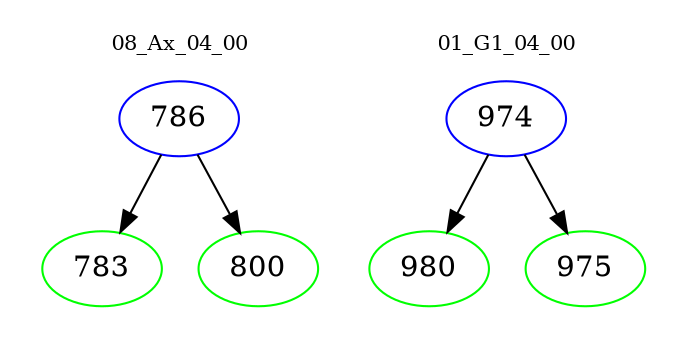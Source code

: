 digraph{
subgraph cluster_0 {
color = white
label = "08_Ax_04_00";
fontsize=10;
T0_786 [label="786", color="blue"]
T0_786 -> T0_783 [color="black"]
T0_783 [label="783", color="green"]
T0_786 -> T0_800 [color="black"]
T0_800 [label="800", color="green"]
}
subgraph cluster_1 {
color = white
label = "01_G1_04_00";
fontsize=10;
T1_974 [label="974", color="blue"]
T1_974 -> T1_980 [color="black"]
T1_980 [label="980", color="green"]
T1_974 -> T1_975 [color="black"]
T1_975 [label="975", color="green"]
}
}
